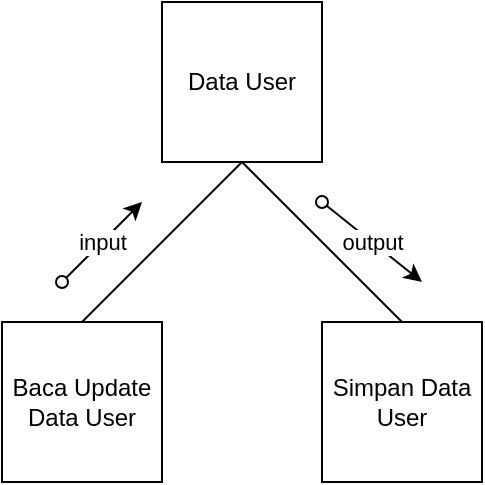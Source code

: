 <mxfile version="21.6.6" type="github">
  <diagram name="Page-1" id="X7aUAjk7rhcEu4xF14ec">
    <mxGraphModel dx="1434" dy="774" grid="1" gridSize="10" guides="1" tooltips="1" connect="1" arrows="1" fold="1" page="1" pageScale="1" pageWidth="1100" pageHeight="850" math="0" shadow="0">
      <root>
        <mxCell id="0" />
        <mxCell id="1" parent="0" />
        <mxCell id="__IYQYNhPfF81CPAo9Su-1" style="rounded=0;orthogonalLoop=1;jettySize=auto;html=1;exitX=0.5;exitY=1;exitDx=0;exitDy=0;entryX=0.5;entryY=0;entryDx=0;entryDy=0;endArrow=none;endFill=0;" edge="1" parent="1" source="__IYQYNhPfF81CPAo9Su-2" target="__IYQYNhPfF81CPAo9Su-5">
          <mxGeometry relative="1" as="geometry" />
        </mxCell>
        <mxCell id="__IYQYNhPfF81CPAo9Su-2" value="Data User" style="whiteSpace=wrap;html=1;aspect=fixed;" vertex="1" parent="1">
          <mxGeometry x="540" y="140" width="80" height="80" as="geometry" />
        </mxCell>
        <mxCell id="__IYQYNhPfF81CPAo9Su-3" style="rounded=0;orthogonalLoop=1;jettySize=auto;html=1;exitX=0.5;exitY=0;exitDx=0;exitDy=0;entryX=0.5;entryY=1;entryDx=0;entryDy=0;endArrow=none;endFill=0;" edge="1" parent="1" source="__IYQYNhPfF81CPAo9Su-4" target="__IYQYNhPfF81CPAo9Su-2">
          <mxGeometry relative="1" as="geometry" />
        </mxCell>
        <mxCell id="__IYQYNhPfF81CPAo9Su-4" value="Baca Update Data User" style="whiteSpace=wrap;html=1;aspect=fixed;" vertex="1" parent="1">
          <mxGeometry x="460" y="300" width="80" height="80" as="geometry" />
        </mxCell>
        <mxCell id="__IYQYNhPfF81CPAo9Su-5" value="Simpan Data User" style="whiteSpace=wrap;html=1;aspect=fixed;" vertex="1" parent="1">
          <mxGeometry x="620" y="300" width="80" height="80" as="geometry" />
        </mxCell>
        <mxCell id="__IYQYNhPfF81CPAo9Su-6" value="" style="endArrow=classic;html=1;rounded=0;startArrow=oval;startFill=0;" edge="1" parent="1">
          <mxGeometry relative="1" as="geometry">
            <mxPoint x="490" y="280" as="sourcePoint" />
            <mxPoint x="530" y="240" as="targetPoint" />
          </mxGeometry>
        </mxCell>
        <mxCell id="__IYQYNhPfF81CPAo9Su-7" value="input" style="edgeLabel;resizable=0;html=1;align=center;verticalAlign=middle;" connectable="0" vertex="1" parent="__IYQYNhPfF81CPAo9Su-6">
          <mxGeometry relative="1" as="geometry" />
        </mxCell>
        <mxCell id="__IYQYNhPfF81CPAo9Su-8" value="" style="endArrow=classic;html=1;rounded=0;startArrow=oval;startFill=0;" edge="1" parent="1">
          <mxGeometry relative="1" as="geometry">
            <mxPoint x="620" y="240" as="sourcePoint" />
            <mxPoint x="670" y="280" as="targetPoint" />
          </mxGeometry>
        </mxCell>
        <mxCell id="__IYQYNhPfF81CPAo9Su-9" value="output" style="edgeLabel;resizable=0;html=1;align=center;verticalAlign=middle;" connectable="0" vertex="1" parent="__IYQYNhPfF81CPAo9Su-8">
          <mxGeometry relative="1" as="geometry" />
        </mxCell>
      </root>
    </mxGraphModel>
  </diagram>
</mxfile>

